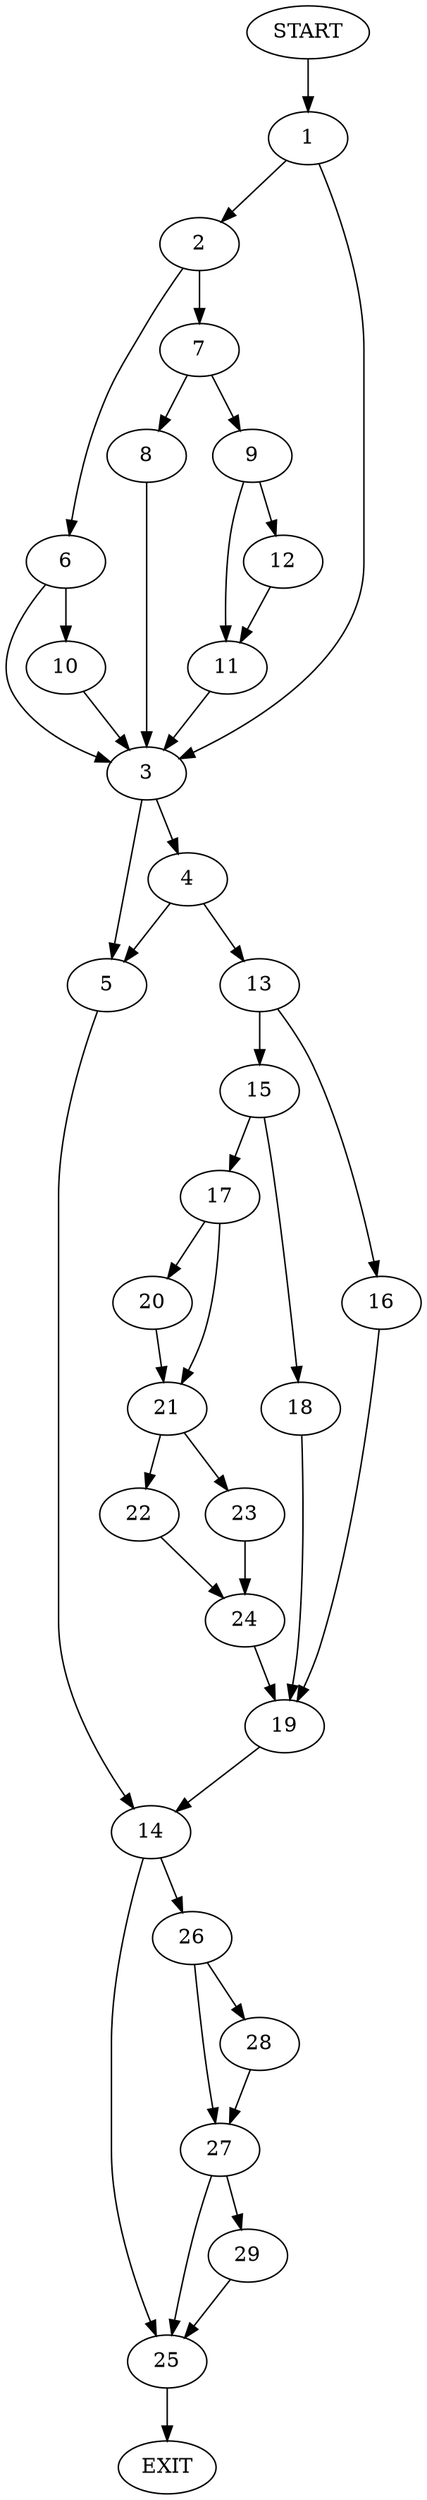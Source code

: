 digraph {
0 [label="START"]
30 [label="EXIT"]
0 -> 1
1 -> 2
1 -> 3
3 -> 4
3 -> 5
2 -> 6
2 -> 7
7 -> 8
7 -> 9
6 -> 3
6 -> 10
10 -> 3
8 -> 3
9 -> 11
9 -> 12
12 -> 11
11 -> 3
4 -> 13
4 -> 5
5 -> 14
13 -> 15
13 -> 16
15 -> 17
15 -> 18
16 -> 19
19 -> 14
17 -> 20
17 -> 21
18 -> 19
20 -> 21
21 -> 22
21 -> 23
23 -> 24
22 -> 24
24 -> 19
14 -> 25
14 -> 26
26 -> 27
26 -> 28
25 -> 30
27 -> 25
27 -> 29
28 -> 27
29 -> 25
}
